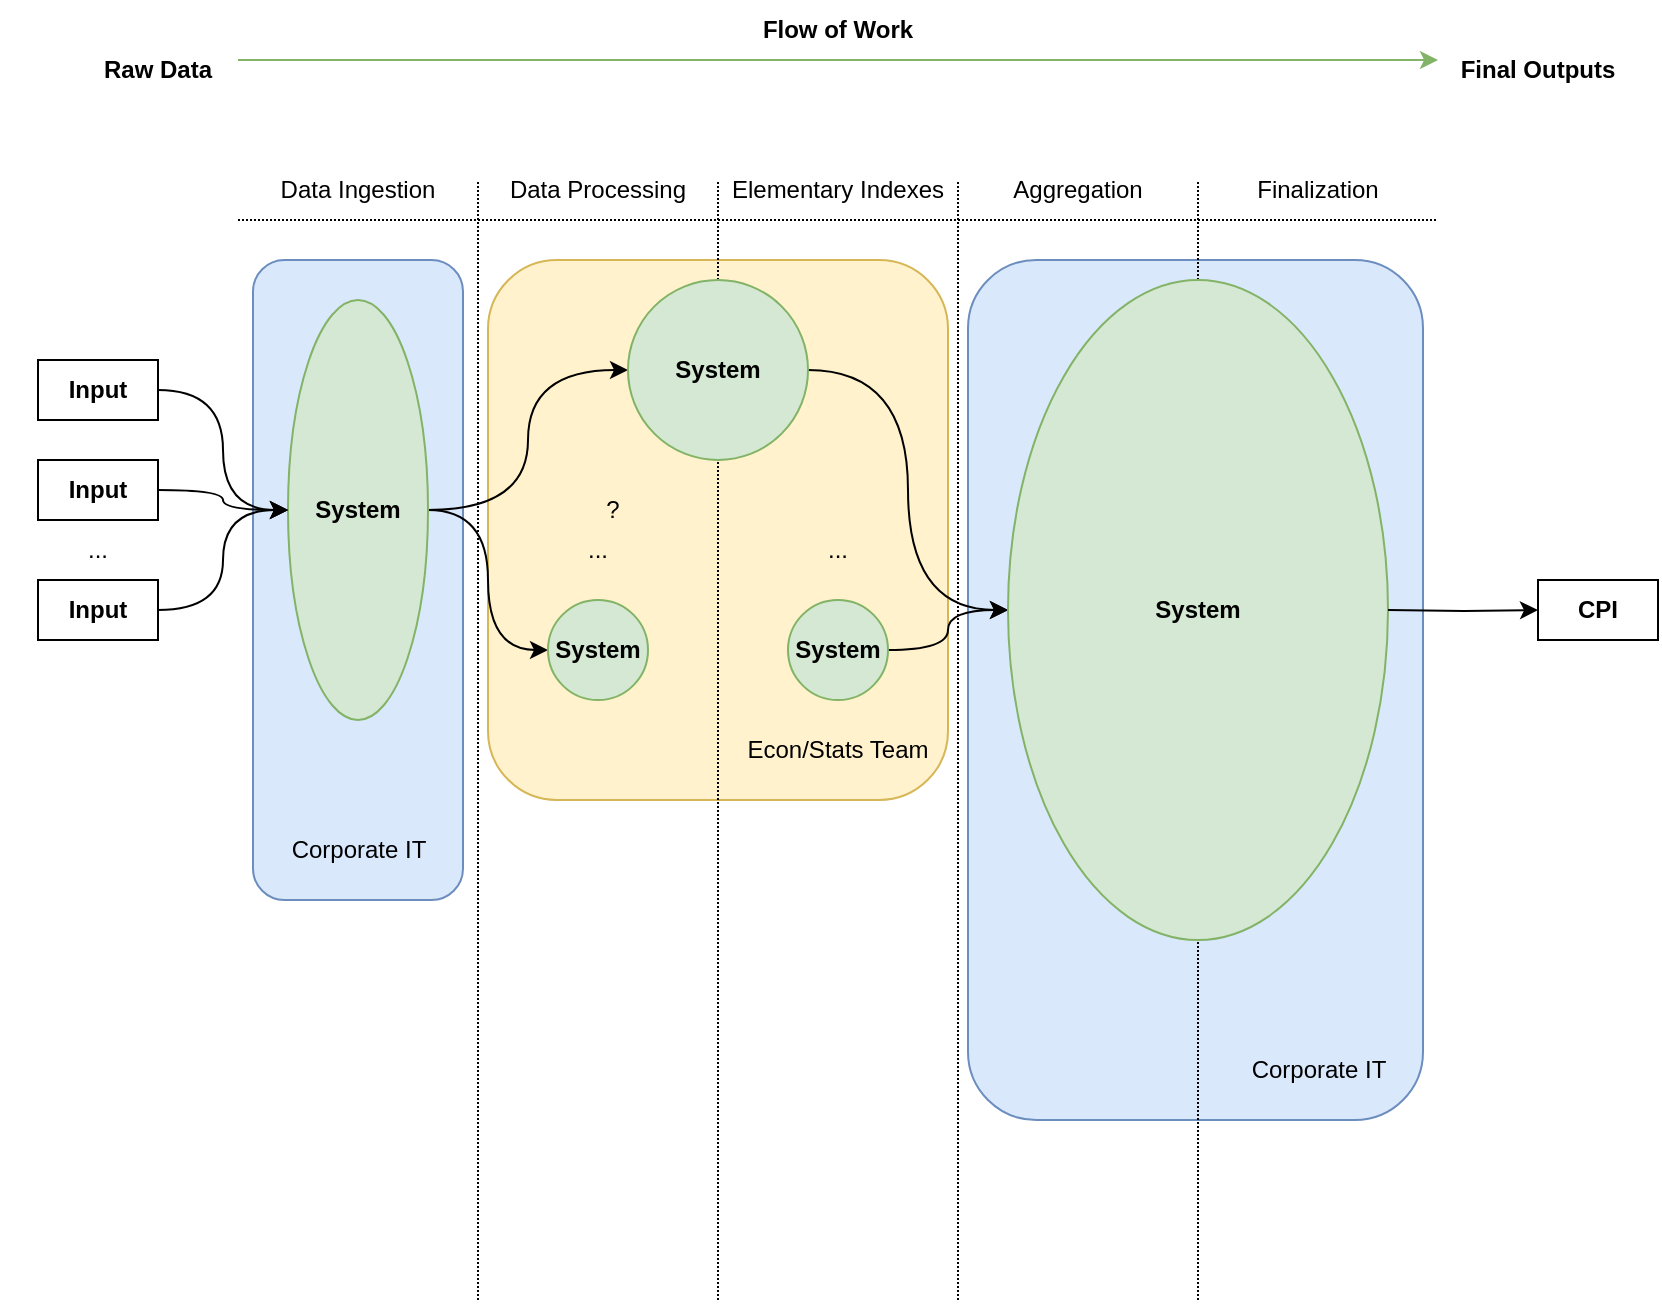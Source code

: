<mxfile version="26.1.1">
  <diagram name="Page-1" id="iffOGIMn6O8wgw5SYYy7">
    <mxGraphModel dx="868" dy="443" grid="1" gridSize="10" guides="1" tooltips="1" connect="1" arrows="1" fold="1" page="1" pageScale="1" pageWidth="850" pageHeight="1100" math="0" shadow="0">
      <root>
        <mxCell id="0" />
        <mxCell id="1" parent="0" />
        <mxCell id="JLP2Egi4gXJlexN8eqkK-12" value="" style="rounded=1;whiteSpace=wrap;html=1;fillColor=#fff2cc;strokeColor=#d6b656;" parent="1" vertex="1">
          <mxGeometry x="250" y="160" width="230" height="270" as="geometry" />
        </mxCell>
        <mxCell id="JLP2Egi4gXJlexN8eqkK-19" value="" style="rounded=1;whiteSpace=wrap;html=1;fillColor=#dae8fc;strokeColor=#6c8ebf;" parent="1" vertex="1">
          <mxGeometry x="490" y="160" width="227.5" height="430" as="geometry" />
        </mxCell>
        <mxCell id="Cd6Zc7HZ7dgRGyo8CJAL-8" value="" style="endArrow=none;html=1;rounded=0;strokeWidth=1;dashed=1;dashPattern=1 1;" parent="1" edge="1">
          <mxGeometry width="50" height="50" relative="1" as="geometry">
            <mxPoint x="125" y="140" as="sourcePoint" />
            <mxPoint x="725" y="140" as="targetPoint" />
          </mxGeometry>
        </mxCell>
        <mxCell id="Cd6Zc7HZ7dgRGyo8CJAL-9" value="" style="endArrow=none;html=1;rounded=0;dashed=1;dashPattern=1 1;" parent="1" edge="1">
          <mxGeometry width="50" height="50" relative="1" as="geometry">
            <mxPoint x="245" y="680" as="sourcePoint" />
            <mxPoint x="245" y="120" as="targetPoint" />
          </mxGeometry>
        </mxCell>
        <mxCell id="Cd6Zc7HZ7dgRGyo8CJAL-10" value="" style="endArrow=none;html=1;rounded=0;dashed=1;dashPattern=1 1;" parent="1" edge="1">
          <mxGeometry width="50" height="50" relative="1" as="geometry">
            <mxPoint x="365" y="680" as="sourcePoint" />
            <mxPoint x="365" y="120" as="targetPoint" />
          </mxGeometry>
        </mxCell>
        <mxCell id="Cd6Zc7HZ7dgRGyo8CJAL-11" value="" style="endArrow=none;html=1;rounded=0;dashed=1;dashPattern=1 1;" parent="1" edge="1">
          <mxGeometry width="50" height="50" relative="1" as="geometry">
            <mxPoint x="485" y="680" as="sourcePoint" />
            <mxPoint x="485" y="120" as="targetPoint" />
          </mxGeometry>
        </mxCell>
        <mxCell id="Cd6Zc7HZ7dgRGyo8CJAL-12" value="" style="endArrow=classic;html=1;rounded=0;fillColor=#d5e8d4;strokeColor=#82b366;" parent="1" edge="1">
          <mxGeometry width="50" height="50" relative="1" as="geometry">
            <mxPoint x="125" y="60" as="sourcePoint" />
            <mxPoint x="725" y="60" as="targetPoint" />
          </mxGeometry>
        </mxCell>
        <mxCell id="Cd6Zc7HZ7dgRGyo8CJAL-13" value="Flow of Work" style="text;html=1;align=center;verticalAlign=middle;whiteSpace=wrap;rounded=0;fontStyle=1" parent="1" vertex="1">
          <mxGeometry x="385" y="30" width="80" height="30" as="geometry" />
        </mxCell>
        <mxCell id="Cd6Zc7HZ7dgRGyo8CJAL-14" value="&lt;b&gt;Raw Data&lt;/b&gt;" style="text;html=1;align=center;verticalAlign=middle;whiteSpace=wrap;rounded=0;" parent="1" vertex="1">
          <mxGeometry x="55" y="50" width="60" height="30" as="geometry" />
        </mxCell>
        <mxCell id="Cd6Zc7HZ7dgRGyo8CJAL-15" value="&lt;b&gt;Final Outputs&lt;/b&gt;" style="text;html=1;align=center;verticalAlign=middle;whiteSpace=wrap;rounded=0;" parent="1" vertex="1">
          <mxGeometry x="735" y="50" width="80" height="30" as="geometry" />
        </mxCell>
        <mxCell id="Cd6Zc7HZ7dgRGyo8CJAL-16" value="Data Ingestion" style="text;html=1;align=center;verticalAlign=middle;whiteSpace=wrap;rounded=0;" parent="1" vertex="1">
          <mxGeometry x="125" y="110" width="120" height="30" as="geometry" />
        </mxCell>
        <mxCell id="Cd6Zc7HZ7dgRGyo8CJAL-17" value="Data Processing" style="text;html=1;align=center;verticalAlign=middle;whiteSpace=wrap;rounded=0;" parent="1" vertex="1">
          <mxGeometry x="245" y="110" width="120" height="30" as="geometry" />
        </mxCell>
        <mxCell id="Cd6Zc7HZ7dgRGyo8CJAL-18" value="Elementary Indexes" style="text;html=1;align=center;verticalAlign=middle;whiteSpace=wrap;rounded=0;" parent="1" vertex="1">
          <mxGeometry x="365" y="110" width="120" height="30" as="geometry" />
        </mxCell>
        <mxCell id="Cd6Zc7HZ7dgRGyo8CJAL-19" value="" style="endArrow=none;html=1;rounded=0;dashed=1;dashPattern=1 1;" parent="1" edge="1">
          <mxGeometry width="50" height="50" relative="1" as="geometry">
            <mxPoint x="605" y="680" as="sourcePoint" />
            <mxPoint x="605" y="120" as="targetPoint" />
          </mxGeometry>
        </mxCell>
        <mxCell id="Cd6Zc7HZ7dgRGyo8CJAL-20" value="Aggregation" style="text;html=1;align=center;verticalAlign=middle;whiteSpace=wrap;rounded=0;" parent="1" vertex="1">
          <mxGeometry x="485" y="110" width="120" height="30" as="geometry" />
        </mxCell>
        <mxCell id="Cd6Zc7HZ7dgRGyo8CJAL-21" value="Finalization" style="text;html=1;align=center;verticalAlign=middle;whiteSpace=wrap;rounded=0;" parent="1" vertex="1">
          <mxGeometry x="605" y="110" width="120" height="30" as="geometry" />
        </mxCell>
        <mxCell id="JLP2Egi4gXJlexN8eqkK-1" value="" style="rounded=1;whiteSpace=wrap;html=1;fillColor=#dae8fc;strokeColor=#6c8ebf;" parent="1" vertex="1">
          <mxGeometry x="132.5" y="160" width="105" height="320" as="geometry" />
        </mxCell>
        <mxCell id="JLP2Egi4gXJlexN8eqkK-2" value="Corporate IT" style="text;html=1;align=center;verticalAlign=middle;whiteSpace=wrap;rounded=0;" parent="1" vertex="1">
          <mxGeometry x="142.5" y="440" width="85" height="30" as="geometry" />
        </mxCell>
        <mxCell id="JLP2Egi4gXJlexN8eqkK-24" style="edgeStyle=orthogonalEdgeStyle;rounded=0;orthogonalLoop=1;jettySize=auto;html=1;curved=1;" parent="1" source="JLP2Egi4gXJlexN8eqkK-3" target="JLP2Egi4gXJlexN8eqkK-13" edge="1">
          <mxGeometry relative="1" as="geometry">
            <mxPoint x="280" y="195" as="targetPoint" />
          </mxGeometry>
        </mxCell>
        <mxCell id="JLP2Egi4gXJlexN8eqkK-26" style="edgeStyle=orthogonalEdgeStyle;rounded=0;orthogonalLoop=1;jettySize=auto;html=1;entryX=0;entryY=0.5;entryDx=0;entryDy=0;curved=1;" parent="1" source="JLP2Egi4gXJlexN8eqkK-3" target="JLP2Egi4gXJlexN8eqkK-8" edge="1">
          <mxGeometry relative="1" as="geometry" />
        </mxCell>
        <mxCell id="JLP2Egi4gXJlexN8eqkK-3" value="&lt;b&gt;System&lt;/b&gt;" style="ellipse;whiteSpace=wrap;html=1;fillColor=#d5e8d4;strokeColor=#82b366;" parent="1" vertex="1">
          <mxGeometry x="150" y="180" width="70" height="210" as="geometry" />
        </mxCell>
        <mxCell id="JLP2Egi4gXJlexN8eqkK-8" value="&lt;b&gt;System&lt;/b&gt;" style="ellipse;whiteSpace=wrap;html=1;aspect=fixed;fillColor=#d5e8d4;strokeColor=#82b366;" parent="1" vertex="1">
          <mxGeometry x="280" y="330" width="50" height="50" as="geometry" />
        </mxCell>
        <mxCell id="JLP2Egi4gXJlexN8eqkK-11" value="..." style="text;html=1;align=center;verticalAlign=middle;whiteSpace=wrap;rounded=0;" parent="1" vertex="1">
          <mxGeometry x="256.25" y="290" width="97.5" height="30" as="geometry" />
        </mxCell>
        <mxCell id="JLP2Egi4gXJlexN8eqkK-27" style="edgeStyle=orthogonalEdgeStyle;rounded=0;orthogonalLoop=1;jettySize=auto;html=1;entryX=0;entryY=0.5;entryDx=0;entryDy=0;curved=1;" parent="1" source="JLP2Egi4gXJlexN8eqkK-13" target="JLP2Egi4gXJlexN8eqkK-20" edge="1">
          <mxGeometry relative="1" as="geometry" />
        </mxCell>
        <mxCell id="JLP2Egi4gXJlexN8eqkK-13" value="&lt;b&gt;System&lt;/b&gt;" style="ellipse;whiteSpace=wrap;html=1;aspect=fixed;fillColor=#d5e8d4;strokeColor=#82b366;" parent="1" vertex="1">
          <mxGeometry x="320" y="170" width="90" height="90" as="geometry" />
        </mxCell>
        <mxCell id="JLP2Egi4gXJlexN8eqkK-29" style="edgeStyle=orthogonalEdgeStyle;rounded=0;orthogonalLoop=1;jettySize=auto;html=1;entryX=0;entryY=0.5;entryDx=0;entryDy=0;curved=1;" parent="1" source="JLP2Egi4gXJlexN8eqkK-15" target="JLP2Egi4gXJlexN8eqkK-20" edge="1">
          <mxGeometry relative="1" as="geometry" />
        </mxCell>
        <mxCell id="JLP2Egi4gXJlexN8eqkK-15" value="&lt;b&gt;System&lt;/b&gt;" style="ellipse;whiteSpace=wrap;html=1;aspect=fixed;fillColor=#d5e8d4;strokeColor=#82b366;" parent="1" vertex="1">
          <mxGeometry x="400" y="330" width="50" height="50" as="geometry" />
        </mxCell>
        <mxCell id="JLP2Egi4gXJlexN8eqkK-16" value="Econ/Stats Team" style="text;html=1;align=center;verticalAlign=middle;whiteSpace=wrap;rounded=0;" parent="1" vertex="1">
          <mxGeometry x="376.25" y="390" width="97.5" height="30" as="geometry" />
        </mxCell>
        <mxCell id="JLP2Egi4gXJlexN8eqkK-17" value="..." style="text;html=1;align=center;verticalAlign=middle;whiteSpace=wrap;rounded=0;" parent="1" vertex="1">
          <mxGeometry x="376.25" y="290" width="97.5" height="30" as="geometry" />
        </mxCell>
        <mxCell id="JLP2Egi4gXJlexN8eqkK-20" value="&lt;b&gt;System&lt;/b&gt;" style="ellipse;whiteSpace=wrap;html=1;fillColor=#d5e8d4;strokeColor=#82b366;" parent="1" vertex="1">
          <mxGeometry x="510" y="170" width="190" height="330" as="geometry" />
        </mxCell>
        <mxCell id="JLP2Egi4gXJlexN8eqkK-21" value="Corporate IT" style="text;html=1;align=center;verticalAlign=middle;whiteSpace=wrap;rounded=0;" parent="1" vertex="1">
          <mxGeometry x="622.5" y="550" width="85" height="30" as="geometry" />
        </mxCell>
        <mxCell id="JLP2Egi4gXJlexN8eqkK-22" style="edgeStyle=orthogonalEdgeStyle;rounded=0;orthogonalLoop=1;jettySize=auto;html=1;entryX=0;entryY=0.5;entryDx=0;entryDy=0;" parent="1" target="JLP2Egi4gXJlexN8eqkK-23" edge="1">
          <mxGeometry relative="1" as="geometry">
            <mxPoint x="700" y="335" as="sourcePoint" />
          </mxGeometry>
        </mxCell>
        <mxCell id="JLP2Egi4gXJlexN8eqkK-23" value="&lt;b&gt;CPI&lt;/b&gt;" style="text;html=1;align=center;verticalAlign=middle;whiteSpace=wrap;rounded=0;strokeColor=default;" parent="1" vertex="1">
          <mxGeometry x="775" y="320" width="60" height="30" as="geometry" />
        </mxCell>
        <mxCell id="JLP2Egi4gXJlexN8eqkK-34" style="edgeStyle=orthogonalEdgeStyle;rounded=0;orthogonalLoop=1;jettySize=auto;html=1;curved=1;" parent="1" source="JLP2Egi4gXJlexN8eqkK-30" target="JLP2Egi4gXJlexN8eqkK-3" edge="1">
          <mxGeometry relative="1" as="geometry" />
        </mxCell>
        <mxCell id="JLP2Egi4gXJlexN8eqkK-30" value="&lt;b&gt;Input&lt;/b&gt;" style="text;html=1;align=center;verticalAlign=middle;whiteSpace=wrap;rounded=0;strokeColor=default;" parent="1" vertex="1">
          <mxGeometry x="25" y="210" width="60" height="30" as="geometry" />
        </mxCell>
        <mxCell id="JLP2Egi4gXJlexN8eqkK-37" style="edgeStyle=orthogonalEdgeStyle;rounded=0;orthogonalLoop=1;jettySize=auto;html=1;entryX=0;entryY=0.5;entryDx=0;entryDy=0;curved=1;" parent="1" source="JLP2Egi4gXJlexN8eqkK-31" target="JLP2Egi4gXJlexN8eqkK-3" edge="1">
          <mxGeometry relative="1" as="geometry" />
        </mxCell>
        <mxCell id="JLP2Egi4gXJlexN8eqkK-31" value="&lt;b&gt;Input&lt;/b&gt;" style="text;html=1;align=center;verticalAlign=middle;whiteSpace=wrap;rounded=0;strokeColor=default;" parent="1" vertex="1">
          <mxGeometry x="25" y="260" width="60" height="30" as="geometry" />
        </mxCell>
        <mxCell id="JLP2Egi4gXJlexN8eqkK-36" style="edgeStyle=orthogonalEdgeStyle;rounded=0;orthogonalLoop=1;jettySize=auto;html=1;curved=1;" parent="1" source="JLP2Egi4gXJlexN8eqkK-32" target="JLP2Egi4gXJlexN8eqkK-3" edge="1">
          <mxGeometry relative="1" as="geometry" />
        </mxCell>
        <mxCell id="JLP2Egi4gXJlexN8eqkK-32" value="&lt;b&gt;Input&lt;/b&gt;" style="text;html=1;align=center;verticalAlign=middle;whiteSpace=wrap;rounded=0;strokeColor=default;" parent="1" vertex="1">
          <mxGeometry x="25" y="320" width="60" height="30" as="geometry" />
        </mxCell>
        <mxCell id="JLP2Egi4gXJlexN8eqkK-33" value="..." style="text;html=1;align=center;verticalAlign=middle;whiteSpace=wrap;rounded=0;" parent="1" vertex="1">
          <mxGeometry x="6.25" y="290" width="97.5" height="30" as="geometry" />
        </mxCell>
        <mxCell id="oCpndxNQ6LKVK37lX0cG-2" value="?" style="text;html=1;align=center;verticalAlign=middle;whiteSpace=wrap;rounded=0;" vertex="1" parent="1">
          <mxGeometry x="295" y="270" width="35" height="30" as="geometry" />
        </mxCell>
      </root>
    </mxGraphModel>
  </diagram>
</mxfile>
